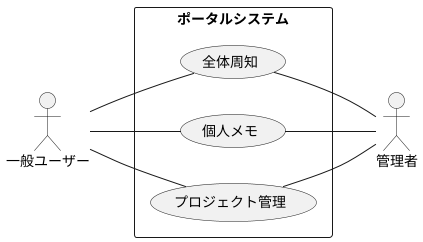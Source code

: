 @startuml
left to right direction
skinparam packageStyle rectangle
actor 一般ユーザー
actor 管理者
rectangle ポータルシステム {
  一般ユーザー -- (全体周知)
  一般ユーザー -- (個人メモ)
  一般ユーザー -- (プロジェクト管理)
  (全体周知) -- 管理者
  (個人メモ) -- 管理者
  (プロジェクト管理) -- 管理者
}
@enduml